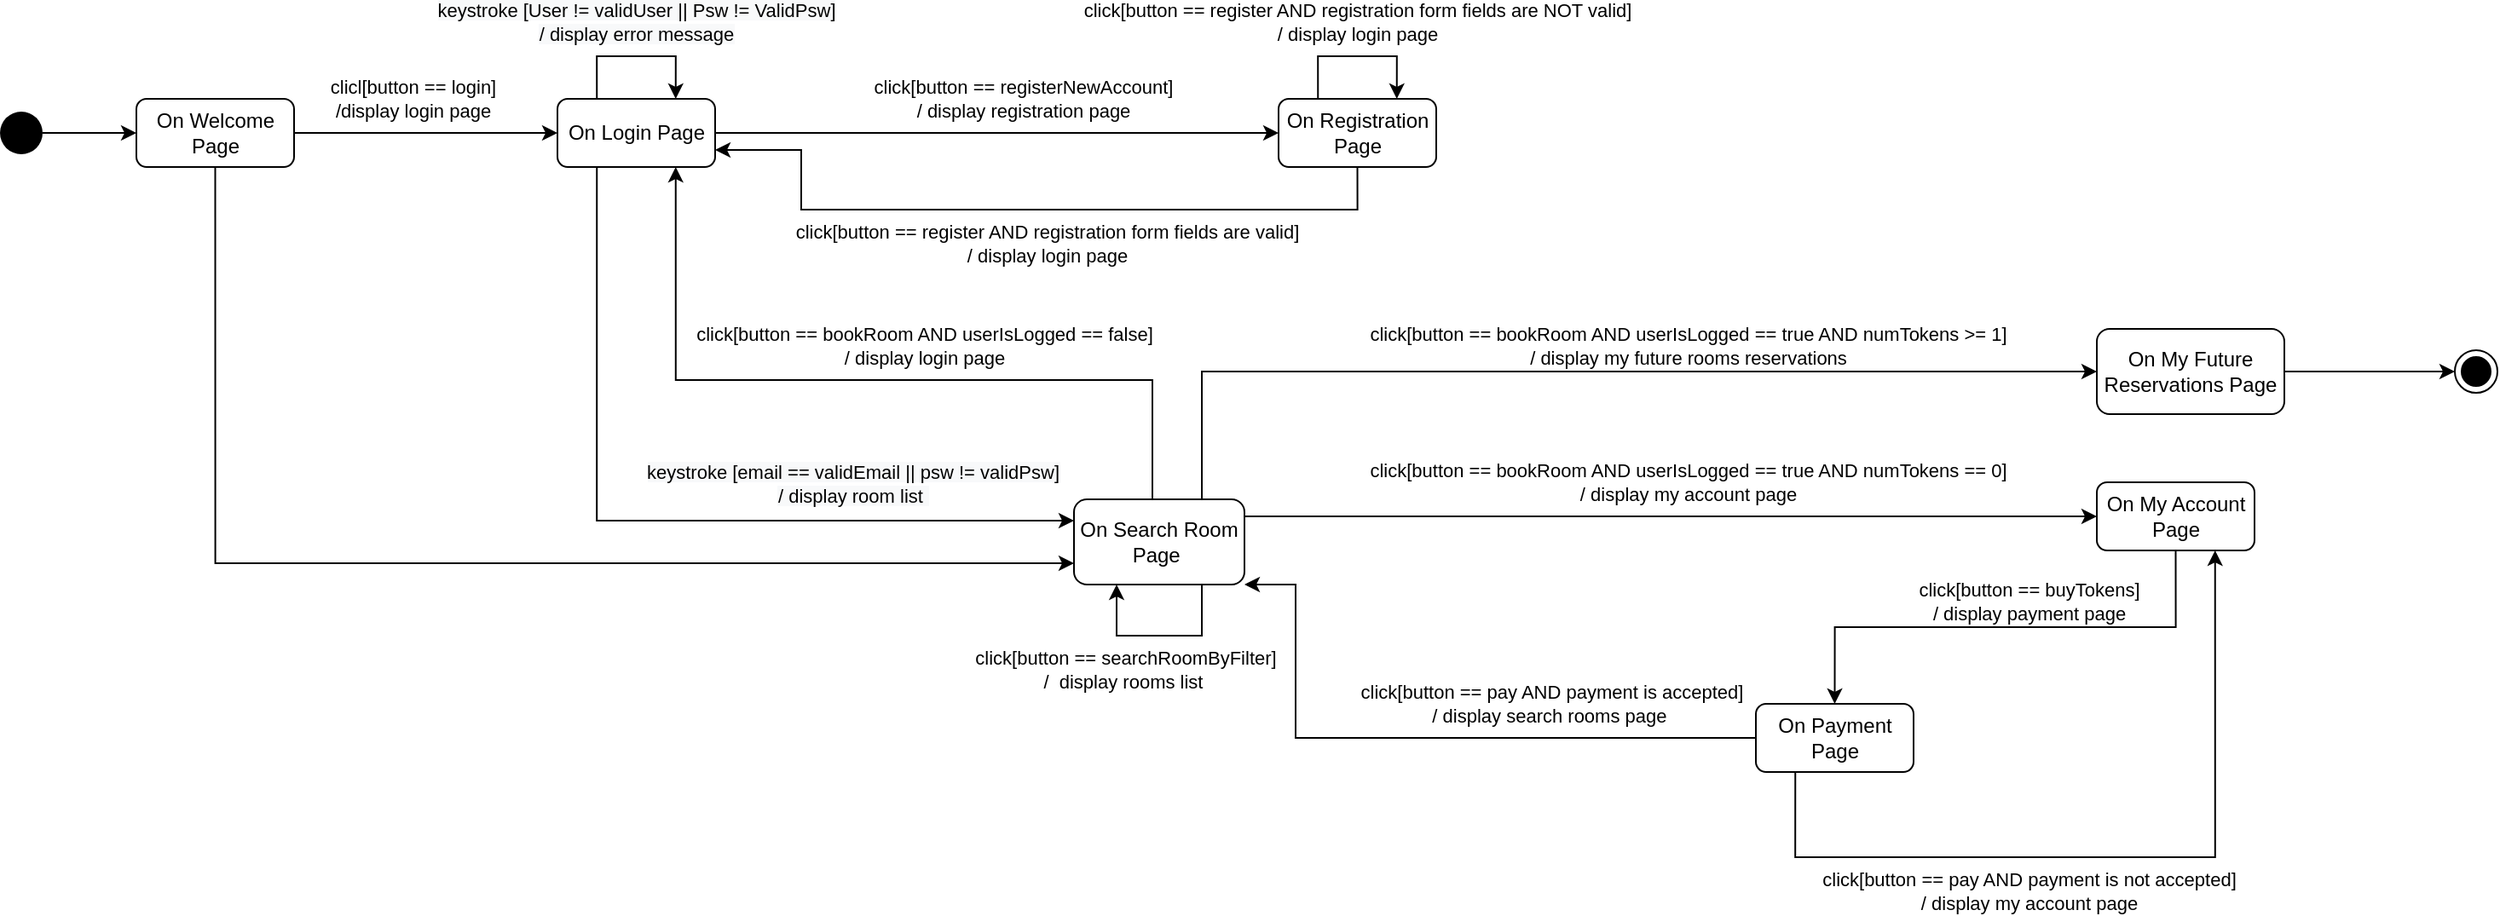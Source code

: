 <mxfile version="14.2.9" type="github">
  <diagram id="Sy-a1GYnmS4wTFmJo3Hj" name="Page-1">
    <mxGraphModel dx="1250" dy="548" grid="1" gridSize="10" guides="1" tooltips="1" connect="1" arrows="1" fold="1" page="1" pageScale="1" pageWidth="827" pageHeight="1169" math="0" shadow="0">
      <root>
        <mxCell id="0" />
        <mxCell id="1" parent="0" />
        <mxCell id="aFMteereRttZJsUqZgdu-66" style="edgeStyle=orthogonalEdgeStyle;rounded=0;orthogonalLoop=1;jettySize=auto;html=1;exitX=1;exitY=0.5;exitDx=0;exitDy=0;entryX=0;entryY=0.5;entryDx=0;entryDy=0;" edge="1" parent="1" source="aFMteereRttZJsUqZgdu-67" target="aFMteereRttZJsUqZgdu-71">
          <mxGeometry relative="1" as="geometry" />
        </mxCell>
        <mxCell id="aFMteereRttZJsUqZgdu-67" value="" style="ellipse;fillColor=#000000;strokeColor=none;" vertex="1" parent="1">
          <mxGeometry x="50" y="102.5" width="25" height="25" as="geometry" />
        </mxCell>
        <mxCell id="aFMteereRttZJsUqZgdu-68" style="edgeStyle=orthogonalEdgeStyle;rounded=0;orthogonalLoop=1;jettySize=auto;html=1;exitX=1;exitY=0.5;exitDx=0;exitDy=0;entryX=0;entryY=0.5;entryDx=0;entryDy=0;" edge="1" parent="1" source="aFMteereRttZJsUqZgdu-71" target="aFMteereRttZJsUqZgdu-76">
          <mxGeometry relative="1" as="geometry" />
        </mxCell>
        <mxCell id="aFMteereRttZJsUqZgdu-69" value="clicl[button == login]&lt;br&gt;/display login page" style="edgeLabel;html=1;align=center;verticalAlign=middle;resizable=0;points=[];" vertex="1" connectable="0" parent="aFMteereRttZJsUqZgdu-68">
          <mxGeometry x="-0.254" y="-5" relative="1" as="geometry">
            <mxPoint x="12" y="-25" as="offset" />
          </mxGeometry>
        </mxCell>
        <mxCell id="aFMteereRttZJsUqZgdu-70" style="edgeStyle=orthogonalEdgeStyle;rounded=0;orthogonalLoop=1;jettySize=auto;html=1;exitX=0.5;exitY=1;exitDx=0;exitDy=0;entryX=0;entryY=0.75;entryDx=0;entryDy=0;" edge="1" parent="1" source="aFMteereRttZJsUqZgdu-71" target="aFMteereRttZJsUqZgdu-88">
          <mxGeometry relative="1" as="geometry" />
        </mxCell>
        <mxCell id="aFMteereRttZJsUqZgdu-71" value="&lt;font style=&quot;font-size: 12px&quot;&gt;On Welcome Page&lt;/font&gt;" style="rounded=1;whiteSpace=wrap;html=1;strokeWidth=1;" vertex="1" parent="1">
          <mxGeometry x="130" y="95" width="92.5" height="40" as="geometry" />
        </mxCell>
        <mxCell id="aFMteereRttZJsUqZgdu-72" style="edgeStyle=orthogonalEdgeStyle;rounded=0;orthogonalLoop=1;jettySize=auto;html=1;exitX=1;exitY=0.5;exitDx=0;exitDy=0;entryX=0;entryY=0.5;entryDx=0;entryDy=0;" edge="1" parent="1" source="aFMteereRttZJsUqZgdu-76" target="aFMteereRttZJsUqZgdu-81">
          <mxGeometry relative="1" as="geometry" />
        </mxCell>
        <mxCell id="aFMteereRttZJsUqZgdu-73" value="click[button == registerNewAccount]&lt;br&gt;/ display registration page" style="edgeLabel;html=1;align=center;verticalAlign=middle;resizable=0;points=[];" vertex="1" connectable="0" parent="aFMteereRttZJsUqZgdu-72">
          <mxGeometry x="-0.336" y="3" relative="1" as="geometry">
            <mxPoint x="70.5" y="-17" as="offset" />
          </mxGeometry>
        </mxCell>
        <mxCell id="aFMteereRttZJsUqZgdu-74" style="edgeStyle=orthogonalEdgeStyle;rounded=0;orthogonalLoop=1;jettySize=auto;html=1;exitX=0.25;exitY=1;exitDx=0;exitDy=0;entryX=0;entryY=0.25;entryDx=0;entryDy=0;" edge="1" parent="1" source="aFMteereRttZJsUqZgdu-76" target="aFMteereRttZJsUqZgdu-88">
          <mxGeometry relative="1" as="geometry" />
        </mxCell>
        <mxCell id="aFMteereRttZJsUqZgdu-75" value="&lt;span style=&quot;background-color: rgb(248 , 249 , 250)&quot;&gt;keystroke [email == validEmail || psw != validPsw]&lt;/span&gt;&lt;br style=&quot;background-color: rgb(248 , 249 , 250)&quot;&gt;&lt;span style=&quot;background-color: rgb(248 , 249 , 250)&quot;&gt;/ display room list&amp;nbsp;&lt;/span&gt;" style="edgeLabel;html=1;align=center;verticalAlign=middle;resizable=0;points=[];" vertex="1" connectable="0" parent="aFMteereRttZJsUqZgdu-74">
          <mxGeometry x="-0.347" relative="1" as="geometry">
            <mxPoint x="149.9" y="27" as="offset" />
          </mxGeometry>
        </mxCell>
        <mxCell id="aFMteereRttZJsUqZgdu-76" value="&lt;font style=&quot;font-size: 12px&quot;&gt;On Login Page&lt;/font&gt;" style="rounded=1;whiteSpace=wrap;html=1;strokeWidth=1;" vertex="1" parent="1">
          <mxGeometry x="377" y="95" width="92.5" height="40" as="geometry" />
        </mxCell>
        <mxCell id="aFMteereRttZJsUqZgdu-77" style="edgeStyle=orthogonalEdgeStyle;rounded=0;orthogonalLoop=1;jettySize=auto;html=1;exitX=1;exitY=0.5;exitDx=0;exitDy=0;entryX=0;entryY=0.5;entryDx=0;entryDy=0;" edge="1" parent="1" source="aFMteereRttZJsUqZgdu-78" target="aFMteereRttZJsUqZgdu-103">
          <mxGeometry relative="1" as="geometry" />
        </mxCell>
        <mxCell id="aFMteereRttZJsUqZgdu-78" value="&lt;font style=&quot;font-size: 12px&quot;&gt;On My Future Reservations Page&lt;/font&gt;" style="rounded=1;whiteSpace=wrap;html=1;strokeWidth=1;" vertex="1" parent="1">
          <mxGeometry x="1280" y="230" width="110" height="50" as="geometry" />
        </mxCell>
        <mxCell id="aFMteereRttZJsUqZgdu-79" style="edgeStyle=orthogonalEdgeStyle;rounded=0;orthogonalLoop=1;jettySize=auto;html=1;exitX=0.5;exitY=1;exitDx=0;exitDy=0;entryX=1;entryY=0.75;entryDx=0;entryDy=0;" edge="1" parent="1" source="aFMteereRttZJsUqZgdu-81" target="aFMteereRttZJsUqZgdu-76">
          <mxGeometry relative="1" as="geometry">
            <Array as="points">
              <mxPoint x="846" y="160" />
              <mxPoint x="520" y="160" />
              <mxPoint x="520" y="125" />
            </Array>
          </mxGeometry>
        </mxCell>
        <mxCell id="aFMteereRttZJsUqZgdu-80" value="click[button == register AND registration form fields are valid]&lt;br&gt;/ display login page" style="edgeLabel;html=1;align=center;verticalAlign=middle;resizable=0;points=[];" vertex="1" connectable="0" parent="aFMteereRttZJsUqZgdu-79">
          <mxGeometry x="-0.227" y="-1" relative="1" as="geometry">
            <mxPoint x="-38.3" y="21" as="offset" />
          </mxGeometry>
        </mxCell>
        <mxCell id="aFMteereRttZJsUqZgdu-81" value="&lt;font style=&quot;font-size: 12px&quot;&gt;On Registration Page&lt;/font&gt;" style="rounded=1;whiteSpace=wrap;html=1;strokeWidth=1;" vertex="1" parent="1">
          <mxGeometry x="800" y="95" width="92.5" height="40" as="geometry" />
        </mxCell>
        <mxCell id="aFMteereRttZJsUqZgdu-82" style="edgeStyle=orthogonalEdgeStyle;rounded=0;orthogonalLoop=1;jettySize=auto;html=1;exitX=0.75;exitY=0;exitDx=0;exitDy=0;entryX=0;entryY=0.5;entryDx=0;entryDy=0;" edge="1" parent="1" source="aFMteereRttZJsUqZgdu-88" target="aFMteereRttZJsUqZgdu-78">
          <mxGeometry relative="1" as="geometry">
            <mxPoint x="1240" y="345" as="targetPoint" />
            <Array as="points">
              <mxPoint x="755" y="255" />
            </Array>
          </mxGeometry>
        </mxCell>
        <mxCell id="aFMteereRttZJsUqZgdu-83" value="click[button == bookRoom AND userIsLogged == true AND numTokens &amp;gt;= 1]&lt;br&gt;/ display my future rooms reservations" style="edgeLabel;html=1;align=center;verticalAlign=middle;resizable=0;points=[];" vertex="1" connectable="0" parent="aFMteereRttZJsUqZgdu-82">
          <mxGeometry x="-0.124" y="-2" relative="1" as="geometry">
            <mxPoint x="97" y="-17" as="offset" />
          </mxGeometry>
        </mxCell>
        <mxCell id="aFMteereRttZJsUqZgdu-84" style="edgeStyle=orthogonalEdgeStyle;rounded=0;orthogonalLoop=1;jettySize=auto;html=1;exitX=0.5;exitY=0;exitDx=0;exitDy=0;entryX=0.75;entryY=1;entryDx=0;entryDy=0;" edge="1" parent="1" source="aFMteereRttZJsUqZgdu-88" target="aFMteereRttZJsUqZgdu-76">
          <mxGeometry relative="1" as="geometry">
            <Array as="points">
              <mxPoint x="726" y="260" />
              <mxPoint x="446" y="260" />
            </Array>
          </mxGeometry>
        </mxCell>
        <mxCell id="aFMteereRttZJsUqZgdu-85" value="click[button == bookRoom AND userIsLogged == false]&lt;br&gt;/ display login page" style="edgeLabel;html=1;align=center;verticalAlign=middle;resizable=0;points=[];" vertex="1" connectable="0" parent="aFMteereRttZJsUqZgdu-84">
          <mxGeometry x="-0.276" relative="1" as="geometry">
            <mxPoint x="-34.3" y="-20" as="offset" />
          </mxGeometry>
        </mxCell>
        <mxCell id="aFMteereRttZJsUqZgdu-86" style="edgeStyle=orthogonalEdgeStyle;rounded=0;orthogonalLoop=1;jettySize=auto;html=1;exitX=1;exitY=0.25;exitDx=0;exitDy=0;entryX=0;entryY=0.5;entryDx=0;entryDy=0;" edge="1" parent="1" source="aFMteereRttZJsUqZgdu-88" target="aFMteereRttZJsUqZgdu-91">
          <mxGeometry relative="1" as="geometry">
            <Array as="points">
              <mxPoint x="780" y="340" />
            </Array>
          </mxGeometry>
        </mxCell>
        <mxCell id="aFMteereRttZJsUqZgdu-87" value="click[button == bookRoom AND userIsLogged == true AND numTokens == 0]&lt;br&gt;/ display my account page" style="edgeLabel;html=1;align=center;verticalAlign=middle;resizable=0;points=[];" vertex="1" connectable="0" parent="aFMteereRttZJsUqZgdu-86">
          <mxGeometry x="0.467" y="-1" relative="1" as="geometry">
            <mxPoint x="-106.5" y="-21" as="offset" />
          </mxGeometry>
        </mxCell>
        <mxCell id="aFMteereRttZJsUqZgdu-88" value="&lt;font style=&quot;font-size: 12px&quot;&gt;On Search Room Page&amp;nbsp;&lt;/font&gt;" style="rounded=1;whiteSpace=wrap;html=1;strokeWidth=1;" vertex="1" parent="1">
          <mxGeometry x="680" y="330" width="100" height="50" as="geometry" />
        </mxCell>
        <mxCell id="aFMteereRttZJsUqZgdu-89" style="edgeStyle=orthogonalEdgeStyle;rounded=0;orthogonalLoop=1;jettySize=auto;html=1;exitX=0.5;exitY=1;exitDx=0;exitDy=0;entryX=0.5;entryY=0;entryDx=0;entryDy=0;" edge="1" parent="1" source="aFMteereRttZJsUqZgdu-91" target="aFMteereRttZJsUqZgdu-98">
          <mxGeometry relative="1" as="geometry" />
        </mxCell>
        <mxCell id="aFMteereRttZJsUqZgdu-90" value="click[button == buyTokens]&lt;br&gt;/ display payment page" style="edgeLabel;html=1;align=center;verticalAlign=middle;resizable=0;points=[];" vertex="1" connectable="0" parent="aFMteereRttZJsUqZgdu-89">
          <mxGeometry x="-0.38" y="2" relative="1" as="geometry">
            <mxPoint x="-41.3" y="-17" as="offset" />
          </mxGeometry>
        </mxCell>
        <mxCell id="aFMteereRttZJsUqZgdu-91" value="&lt;font style=&quot;font-size: 12px&quot;&gt;On My Account Page&lt;/font&gt;" style="rounded=1;whiteSpace=wrap;html=1;strokeWidth=1;" vertex="1" parent="1">
          <mxGeometry x="1280" y="320" width="92.5" height="40" as="geometry" />
        </mxCell>
        <mxCell id="aFMteereRttZJsUqZgdu-92" style="edgeStyle=orthogonalEdgeStyle;rounded=0;orthogonalLoop=1;jettySize=auto;html=1;exitX=0.25;exitY=0;exitDx=0;exitDy=0;entryX=0.75;entryY=0;entryDx=0;entryDy=0;" edge="1" parent="1" source="aFMteereRttZJsUqZgdu-81" target="aFMteereRttZJsUqZgdu-81">
          <mxGeometry relative="1" as="geometry">
            <mxPoint x="519" y="63" as="targetPoint" />
            <Array as="points">
              <mxPoint x="823" y="70" />
              <mxPoint x="869" y="70" />
            </Array>
          </mxGeometry>
        </mxCell>
        <mxCell id="aFMteereRttZJsUqZgdu-93" value="click[button == register AND registration form fields are NOT valid]&lt;br&gt;/ display login page" style="edgeLabel;html=1;align=center;verticalAlign=middle;resizable=0;points=[];" vertex="1" connectable="0" parent="aFMteereRttZJsUqZgdu-92">
          <mxGeometry x="-0.25" y="4" relative="1" as="geometry">
            <mxPoint x="12.15" y="-16" as="offset" />
          </mxGeometry>
        </mxCell>
        <mxCell id="aFMteereRttZJsUqZgdu-94" style="edgeStyle=orthogonalEdgeStyle;rounded=0;orthogonalLoop=1;jettySize=auto;html=1;exitX=0.25;exitY=0;exitDx=0;exitDy=0;entryX=0.75;entryY=0;entryDx=0;entryDy=0;" edge="1" parent="1" source="aFMteereRttZJsUqZgdu-76" target="aFMteereRttZJsUqZgdu-76">
          <mxGeometry relative="1" as="geometry">
            <Array as="points">
              <mxPoint x="400" y="70" />
              <mxPoint x="446" y="70" />
            </Array>
          </mxGeometry>
        </mxCell>
        <mxCell id="aFMteereRttZJsUqZgdu-95" value="&lt;span style=&quot;background-color: rgb(248 , 249 , 250)&quot;&gt;keystroke [User != validUser || Psw != ValidPsw]&lt;/span&gt;&lt;br style=&quot;background-color: rgb(248 , 249 , 250)&quot;&gt;&lt;span style=&quot;background-color: rgb(248 , 249 , 250)&quot;&gt;/ display error message&lt;/span&gt;" style="edgeLabel;html=1;align=center;verticalAlign=middle;resizable=0;points=[];" vertex="1" connectable="0" parent="aFMteereRttZJsUqZgdu-94">
          <mxGeometry x="0.543" y="2" relative="1" as="geometry">
            <mxPoint x="-25.15" y="-23.2" as="offset" />
          </mxGeometry>
        </mxCell>
        <mxCell id="aFMteereRttZJsUqZgdu-96" style="edgeStyle=orthogonalEdgeStyle;rounded=0;orthogonalLoop=1;jettySize=auto;html=1;exitX=0;exitY=0.5;exitDx=0;exitDy=0;entryX=1;entryY=0.75;entryDx=0;entryDy=0;" edge="1" parent="1" source="aFMteereRttZJsUqZgdu-98">
          <mxGeometry relative="1" as="geometry">
            <mxPoint x="780" y="380" as="targetPoint" />
            <mxPoint x="1020" y="602.5" as="sourcePoint" />
            <Array as="points">
              <mxPoint x="810" y="470" />
              <mxPoint x="810" y="380" />
            </Array>
          </mxGeometry>
        </mxCell>
        <mxCell id="aFMteereRttZJsUqZgdu-97" value="click[button == pay AND payment is accepted]&lt;br&gt;/ display search rooms page&amp;nbsp;" style="edgeLabel;html=1;align=center;verticalAlign=middle;resizable=0;points=[];" vertex="1" connectable="0" parent="aFMteereRttZJsUqZgdu-96">
          <mxGeometry x="0.274" y="-1" relative="1" as="geometry">
            <mxPoint x="128" y="-19.0" as="offset" />
          </mxGeometry>
        </mxCell>
        <mxCell id="aFMteereRttZJsUqZgdu-98" value="&lt;font style=&quot;font-size: 12px&quot;&gt;On Payment Page&lt;/font&gt;" style="rounded=1;whiteSpace=wrap;html=1;strokeWidth=1;" vertex="1" parent="1">
          <mxGeometry x="1080" y="450" width="92.5" height="40" as="geometry" />
        </mxCell>
        <mxCell id="aFMteereRttZJsUqZgdu-99" style="edgeStyle=orthogonalEdgeStyle;rounded=0;orthogonalLoop=1;jettySize=auto;html=1;exitX=0.25;exitY=1;exitDx=0;exitDy=0;entryX=0.75;entryY=1;entryDx=0;entryDy=0;" edge="1" parent="1" source="aFMteereRttZJsUqZgdu-98" target="aFMteereRttZJsUqZgdu-91">
          <mxGeometry relative="1" as="geometry">
            <Array as="points">
              <mxPoint x="1103" y="540" />
              <mxPoint x="1349" y="540" />
            </Array>
          </mxGeometry>
        </mxCell>
        <mxCell id="aFMteereRttZJsUqZgdu-100" value="click[button == pay AND payment is not accepted]&lt;br&gt;/ display my account page" style="edgeLabel;html=1;align=center;verticalAlign=middle;resizable=0;points=[];" vertex="1" connectable="0" parent="aFMteereRttZJsUqZgdu-99">
          <mxGeometry x="0.311" y="-2" relative="1" as="geometry">
            <mxPoint x="-111.4" y="35.7" as="offset" />
          </mxGeometry>
        </mxCell>
        <mxCell id="aFMteereRttZJsUqZgdu-101" style="edgeStyle=orthogonalEdgeStyle;rounded=0;orthogonalLoop=1;jettySize=auto;html=1;exitX=0.75;exitY=1;exitDx=0;exitDy=0;entryX=0.25;entryY=1;entryDx=0;entryDy=0;" edge="1" parent="1" source="aFMteereRttZJsUqZgdu-88" target="aFMteereRttZJsUqZgdu-88">
          <mxGeometry relative="1" as="geometry">
            <Array as="points">
              <mxPoint x="755" y="410" />
              <mxPoint x="705" y="410" />
            </Array>
          </mxGeometry>
        </mxCell>
        <mxCell id="aFMteereRttZJsUqZgdu-102" value="click[button == searchRoomByFilter]&lt;br&gt;/&amp;nbsp; display rooms list&amp;nbsp;" style="edgeLabel;html=1;align=center;verticalAlign=middle;resizable=0;points=[];" vertex="1" connectable="0" parent="aFMteereRttZJsUqZgdu-101">
          <mxGeometry x="-0.422" relative="1" as="geometry">
            <mxPoint x="-43" y="20" as="offset" />
          </mxGeometry>
        </mxCell>
        <mxCell id="aFMteereRttZJsUqZgdu-103" value="" style="ellipse;html=1;shape=endState;fillColor=#000000;strokeColor=#000000;" vertex="1" parent="1">
          <mxGeometry x="1490" y="242.5" width="25" height="25" as="geometry" />
        </mxCell>
      </root>
    </mxGraphModel>
  </diagram>
</mxfile>

